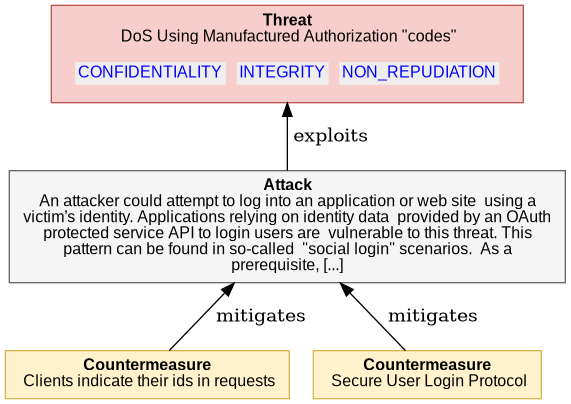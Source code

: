  

@startuml
digraph G {
rankdir="BT";
  node [shape=plaintext, fontname="Arial" fontsize="12"];
    "4_4_1_13_CODE_SUBSTITUTION" [ fillcolor="#F8CECC", style=filled, shape=polygon, color="#B85450"
    label= 
    <<table border="0" cellborder="0" cellspacing="0">
     <tr><td align="center"><b>Threat</b><br/> 

DoS Using Manufactured Authorization &quot;codes&quot;
</td></tr>
     <tr><td><table border="0" cellborder="0" cellspacing="8"><tr>
                ret += secObj.linkedImpactMDText()
     <td align="center" href="#OAuth2.CONFIDENTIALITY" bgcolor="#EEEEEE"><font color="blue">CONFIDENTIALITY</font></td>
                ret += secObj.linkedImpactMDText()
     <td align="center" href="#OAuth2.INTEGRITY" bgcolor="#EEEEEE"><font color="blue">INTEGRITY</font></td>
                ret += secObj.linkedImpactMDText()
     <td align="center" href="#OAuth2.NON_REPUDIATION" bgcolor="#EEEEEE"><font color="blue">NON_REPUDIATION</font></td>
     </tr></table></td></tr>   
   </table>>
   ];
    
"4_4_1_13_CODE_SUBSTITUTION_attack" [ fillcolor="#f5f5f5", style=filled, shape=polygon, color="#666666", label =     
    <<table border="0" cellborder="0" cellspacing="0">
     <tr><td align="center"><b>Attack</b><br/>

An attacker could attempt to log into an application or web site  using a<br/>victim’s identity. Applications relying on identity data  provided by an OAuth<br/>protected service API to login users are  vulnerable to this threat. This<br/>pattern can be found in so-called  &quot;social login&quot; scenarios.  As a<br/>prerequisite, [...]
</td></tr>
   </table>>
    ]

"4_4_1_13_CODE_SUBSTITUTION_attack" -> "4_4_1_13_CODE_SUBSTITUTION"  [label = " exploits"]

    "4_4_1_13_CODE_SUBSTITUTION_countermeasure0" [ 
       fillcolor="#FFF2CC", style=filled, shape=polygon, color="#D6B656", label =     
    <<table border="0" cellborder="0" cellspacing="0">
     <tr><td align="left"><b>Countermeasure</b><br/> 

Clients indicate their ids in requests
</td></tr>
   </table>>
   ]

     "4_4_1_13_CODE_SUBSTITUTION_countermeasure0" -> "4_4_1_13_CODE_SUBSTITUTION_attack" [label = " mitigates"]

    "4_4_1_13_CODE_SUBSTITUTION_countermeasure1" [ 
       fillcolor="#FFF2CC", style=filled, shape=polygon, color="#D6B656", label =     
    <<table border="0" cellborder="0" cellspacing="0">
     <tr><td align="left"><b>Countermeasure</b><br/> 

Secure User Login Protocol
</td></tr>
   </table>>
   ]

     "4_4_1_13_CODE_SUBSTITUTION_countermeasure1" -> "4_4_1_13_CODE_SUBSTITUTION_attack" [label = " mitigates"]

}
@enduml

